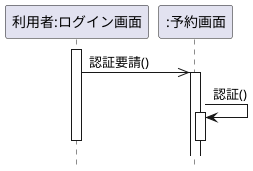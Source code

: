 @startuml 演習4-2
hide footbox
participant "利用者:ログイン画面" as UserLogiin
participant ":予約画面" as ReservationScreen
activate UserLogiin
UserLogiin ->> ReservationScreen:認証要請()
activate ReservationScreen
ReservationScreen -> ReservationScreen: 認証()
activate ReservationScreen
deactivate ReservationScreen
deactivate UserLogiin
@enduml